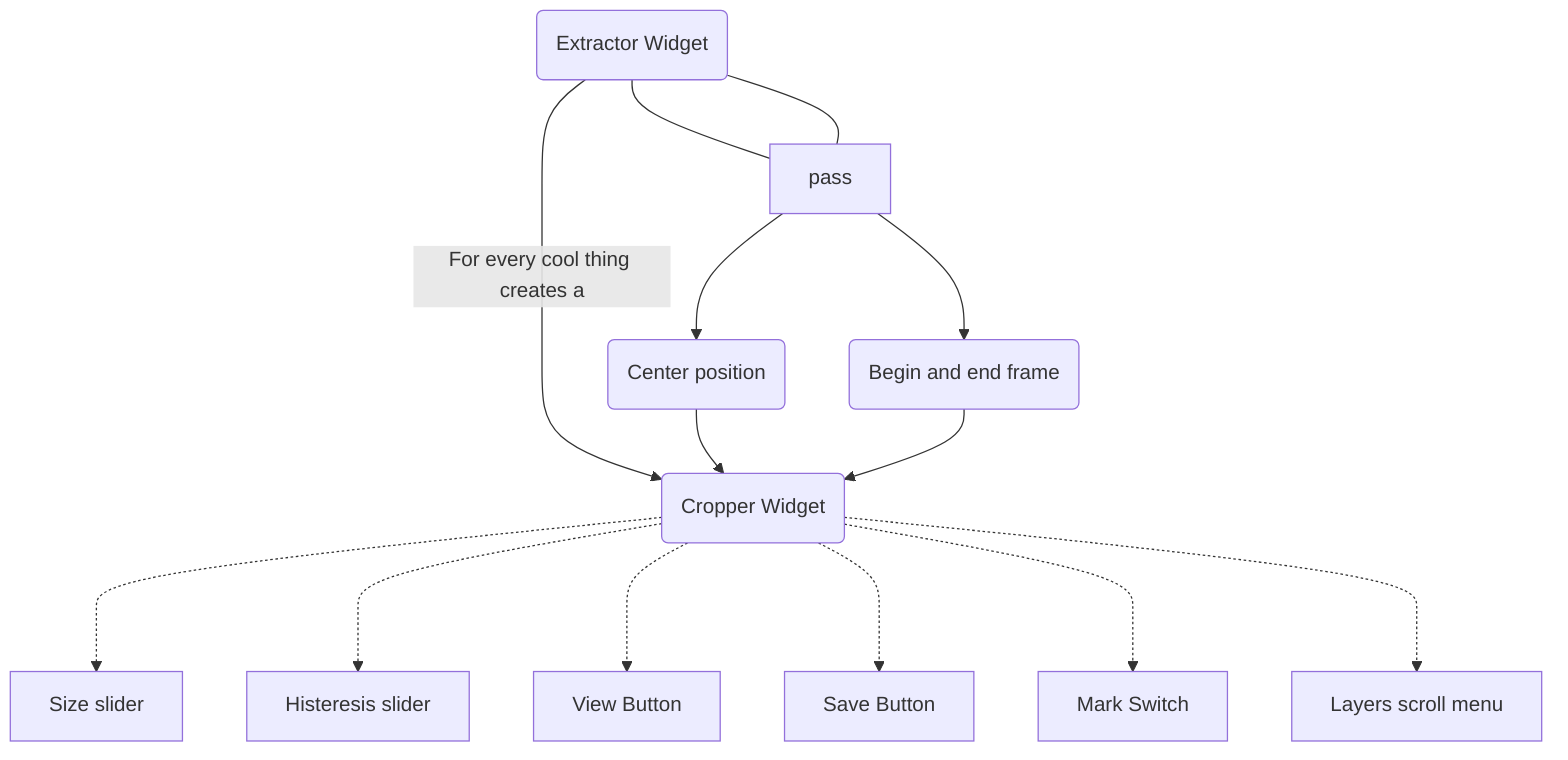 graph TD;
    A(Extractor Widget) -- For every cool thing creates a --> B(Cropper Widget);
    A --- pass --> I(Center position);
    A --- pass --> J(Begin and end frame);
    I --> B;
    J --> B;
    B -..-> C[Size slider];
    B -..-> D[Histeresis slider];
    B -..-> E[View Button];
    B -..-> F[Save Button];
    B -..-> G[Mark Switch];
    B -..-> H[Layers scroll menu]